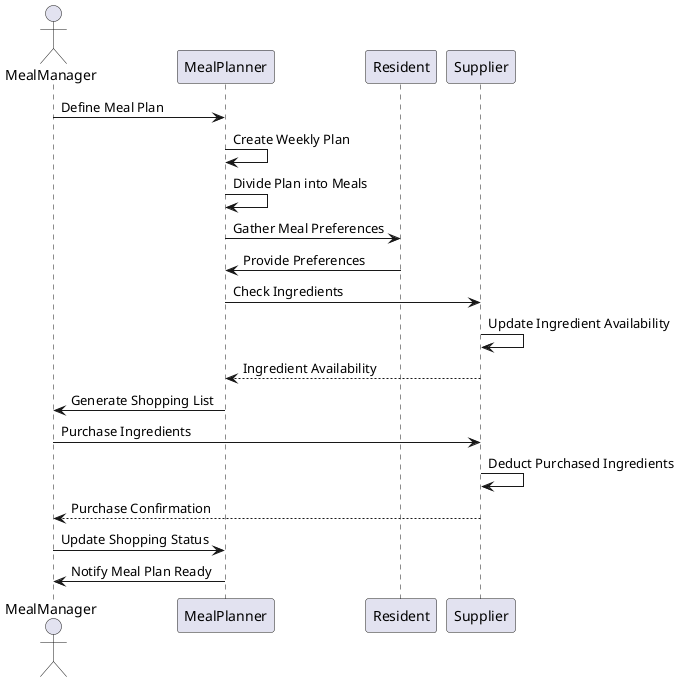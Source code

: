 @startuml Old Age Home Meal Management System

actor MealManager

MealManager -> MealPlanner: Define Meal Plan
MealPlanner -> MealPlanner: Create Weekly Plan
MealPlanner -> MealPlanner: Divide Plan into Meals

MealPlanner -> Resident: Gather Meal Preferences
Resident -> MealPlanner: Provide Preferences

MealPlanner -> Supplier: Check Ingredients
Supplier -> Supplier: Update Ingredient Availability
Supplier --> MealPlanner: Ingredient Availability

MealPlanner -> MealManager: Generate Shopping List

MealManager -> Supplier: Purchase Ingredients
Supplier -> Supplier: Deduct Purchased Ingredients
Supplier --> MealManager: Purchase Confirmation

MealManager -> MealPlanner: Update Shopping Status
MealPlanner -> MealManager: Notify Meal Plan Ready

@enduml